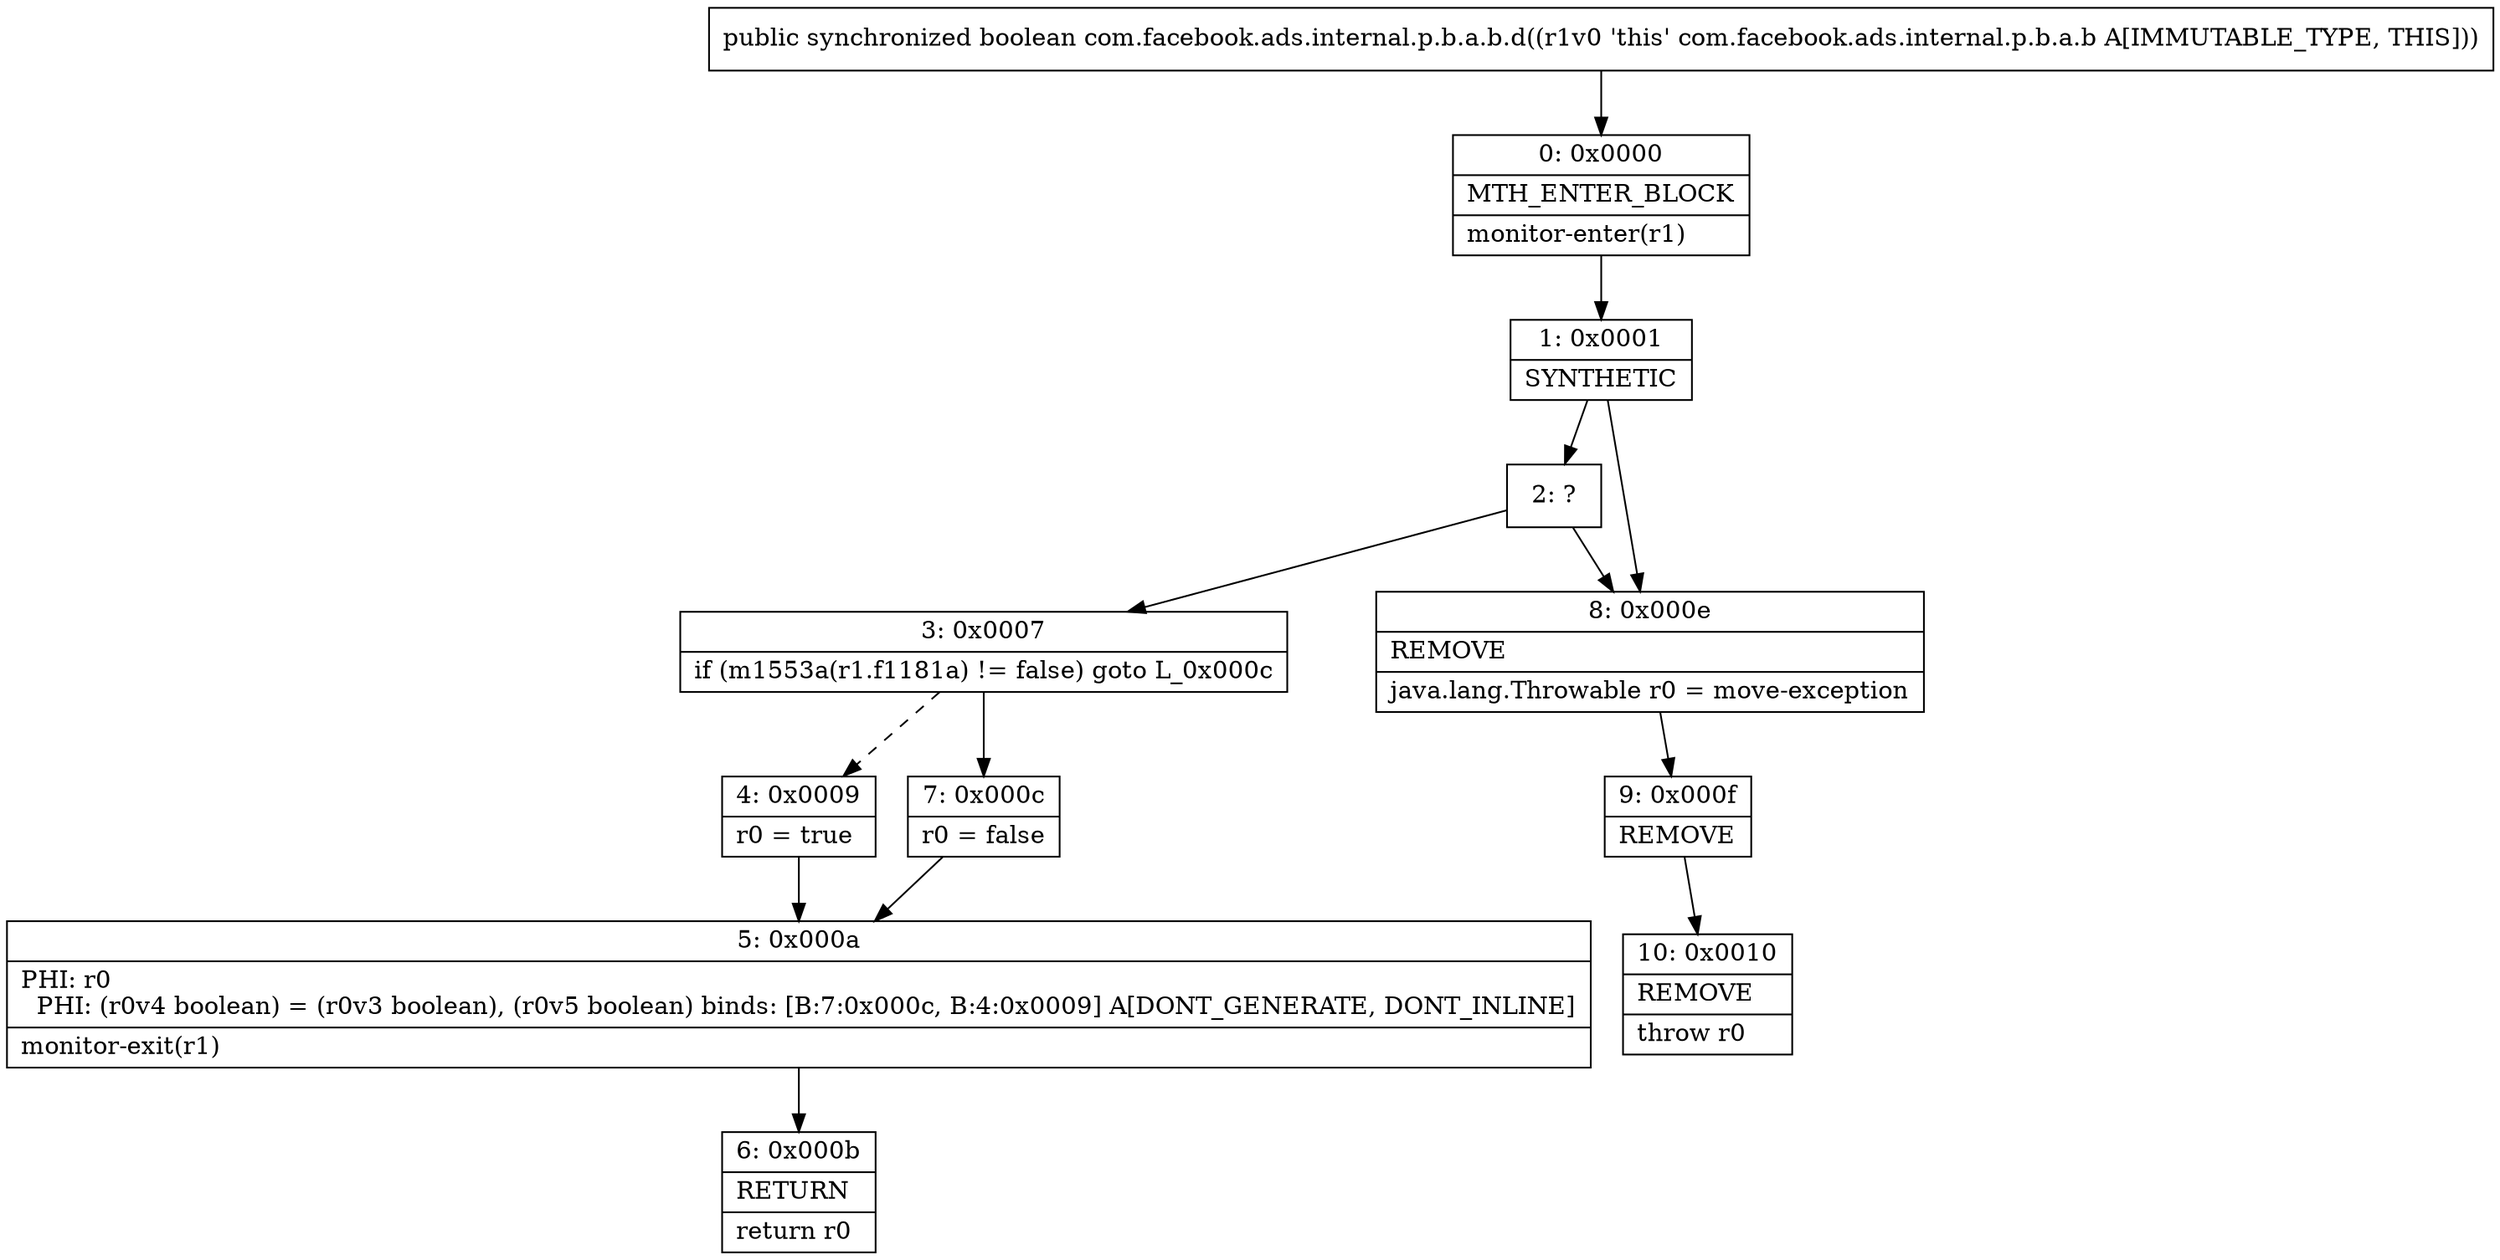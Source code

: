 digraph "CFG forcom.facebook.ads.internal.p.b.a.b.d()Z" {
Node_0 [shape=record,label="{0\:\ 0x0000|MTH_ENTER_BLOCK\l|monitor\-enter(r1)\l}"];
Node_1 [shape=record,label="{1\:\ 0x0001|SYNTHETIC\l}"];
Node_2 [shape=record,label="{2\:\ ?}"];
Node_3 [shape=record,label="{3\:\ 0x0007|if (m1553a(r1.f1181a) != false) goto L_0x000c\l}"];
Node_4 [shape=record,label="{4\:\ 0x0009|r0 = true\l}"];
Node_5 [shape=record,label="{5\:\ 0x000a|PHI: r0 \l  PHI: (r0v4 boolean) = (r0v3 boolean), (r0v5 boolean) binds: [B:7:0x000c, B:4:0x0009] A[DONT_GENERATE, DONT_INLINE]\l|monitor\-exit(r1)\l}"];
Node_6 [shape=record,label="{6\:\ 0x000b|RETURN\l|return r0\l}"];
Node_7 [shape=record,label="{7\:\ 0x000c|r0 = false\l}"];
Node_8 [shape=record,label="{8\:\ 0x000e|REMOVE\l|java.lang.Throwable r0 = move\-exception\l}"];
Node_9 [shape=record,label="{9\:\ 0x000f|REMOVE\l}"];
Node_10 [shape=record,label="{10\:\ 0x0010|REMOVE\l|throw r0\l}"];
MethodNode[shape=record,label="{public synchronized boolean com.facebook.ads.internal.p.b.a.b.d((r1v0 'this' com.facebook.ads.internal.p.b.a.b A[IMMUTABLE_TYPE, THIS])) }"];
MethodNode -> Node_0;
Node_0 -> Node_1;
Node_1 -> Node_2;
Node_1 -> Node_8;
Node_2 -> Node_8;
Node_2 -> Node_3;
Node_3 -> Node_4[style=dashed];
Node_3 -> Node_7;
Node_4 -> Node_5;
Node_5 -> Node_6;
Node_7 -> Node_5;
Node_8 -> Node_9;
Node_9 -> Node_10;
}

